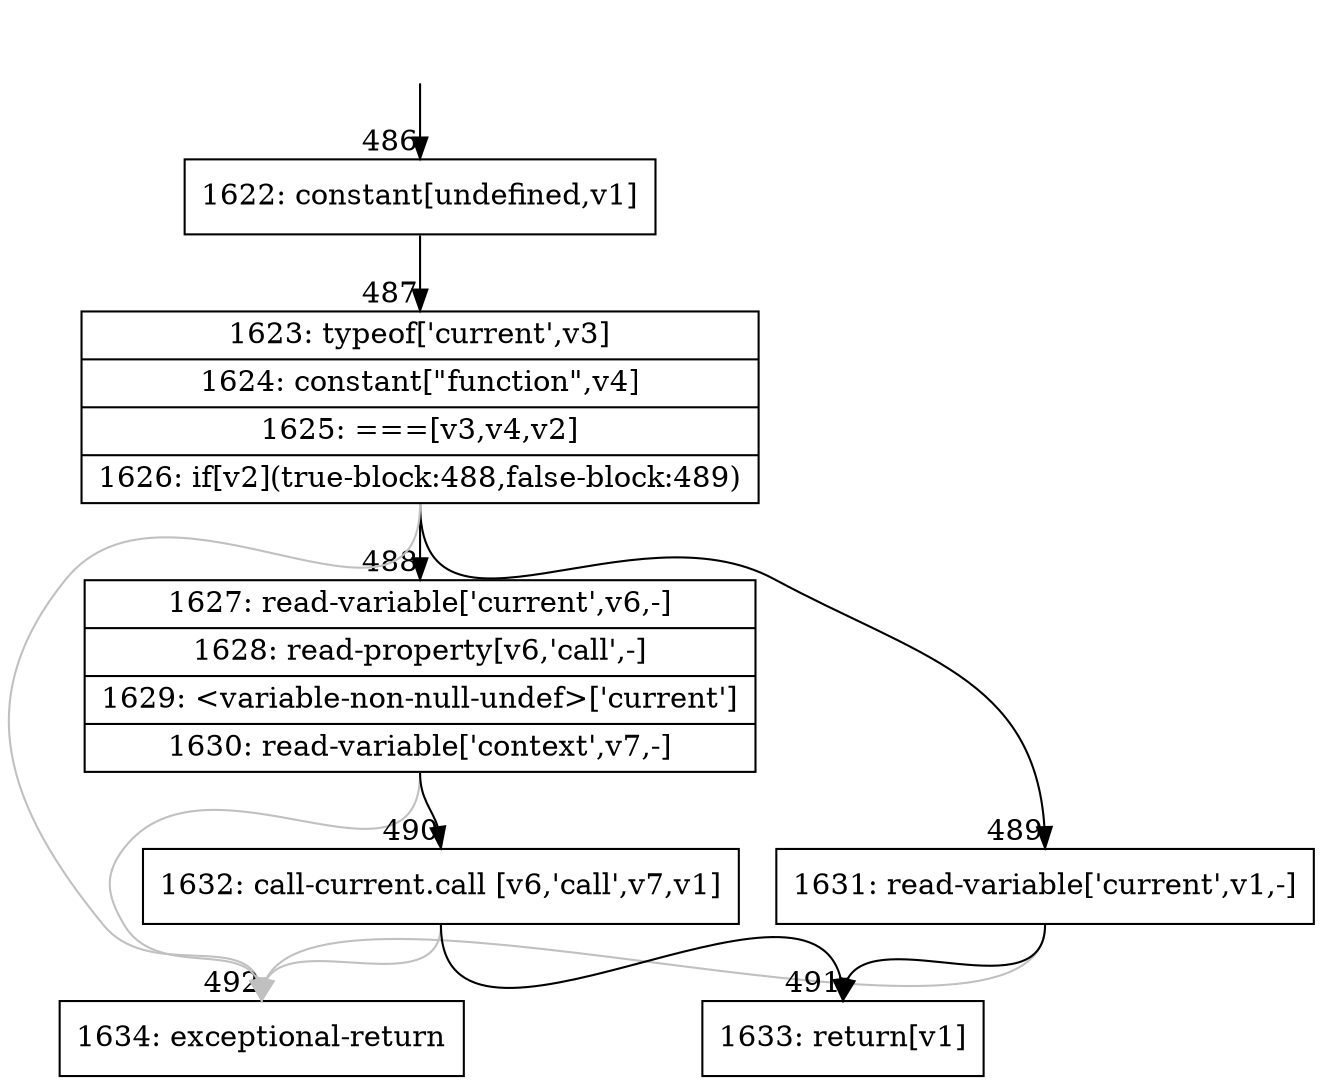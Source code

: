 digraph {
rankdir="TD"
BB_entry43[shape=none,label=""];
BB_entry43 -> BB486 [tailport=s, headport=n, headlabel="    486"]
BB486 [shape=record label="{1622: constant[undefined,v1]}" ] 
BB486 -> BB487 [tailport=s, headport=n, headlabel="      487"]
BB487 [shape=record label="{1623: typeof['current',v3]|1624: constant[\"function\",v4]|1625: ===[v3,v4,v2]|1626: if[v2](true-block:488,false-block:489)}" ] 
BB487 -> BB488 [tailport=s, headport=n, headlabel="      488"]
BB487 -> BB489 [tailport=s, headport=n, headlabel="      489"]
BB487 -> BB492 [tailport=s, headport=n, color=gray, headlabel="      492"]
BB488 [shape=record label="{1627: read-variable['current',v6,-]|1628: read-property[v6,'call',-]|1629: \<variable-non-null-undef\>['current']|1630: read-variable['context',v7,-]}" ] 
BB488 -> BB490 [tailport=s, headport=n, headlabel="      490"]
BB488 -> BB492 [tailport=s, headport=n, color=gray]
BB489 [shape=record label="{1631: read-variable['current',v1,-]}" ] 
BB489 -> BB491 [tailport=s, headport=n, headlabel="      491"]
BB489 -> BB492 [tailport=s, headport=n, color=gray]
BB490 [shape=record label="{1632: call-current.call [v6,'call',v7,v1]}" ] 
BB490 -> BB491 [tailport=s, headport=n]
BB490 -> BB492 [tailport=s, headport=n, color=gray]
BB491 [shape=record label="{1633: return[v1]}" ] 
BB492 [shape=record label="{1634: exceptional-return}" ] 
//#$~ 537
}

